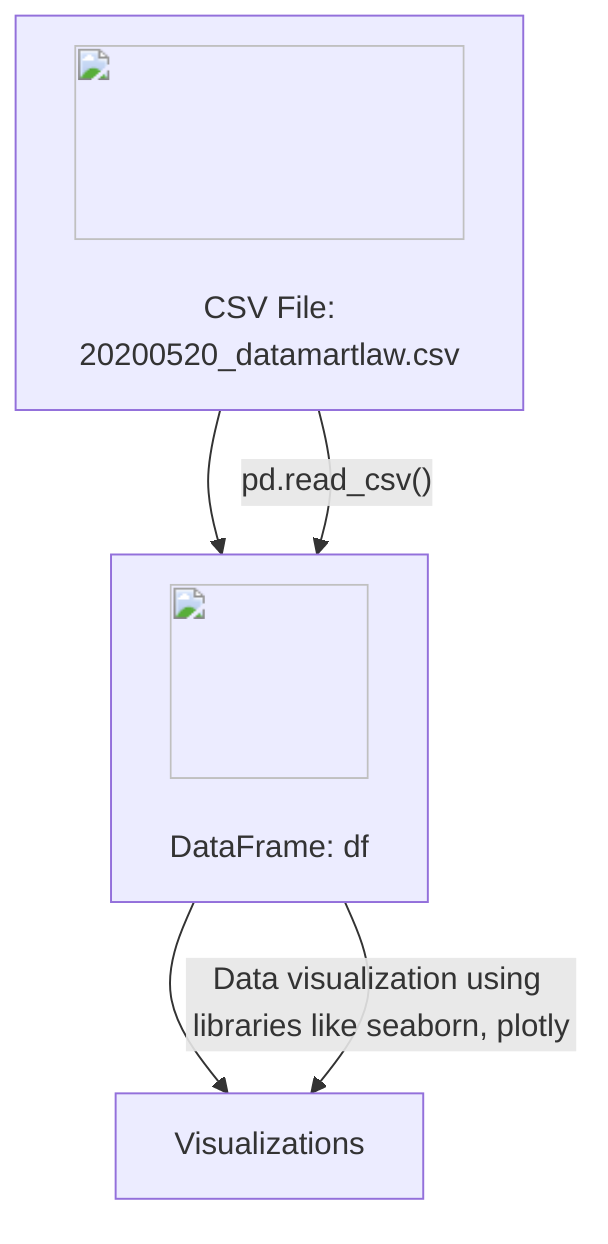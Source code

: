 flowchart TD
    A["<img src='icons/file.svg' width=100 height=100/> <br/> CSV File: 20200520_datamartlaw.csv"] --> B["<img src='icons/table.svg' width=100 height=100/> <br/> DataFrame: df"]
    B --> C["Visualizations"]
    A -->|"pd.read_csv()"| B
    B -->|"Data visualization using libraries like seaborn, plotly"| C